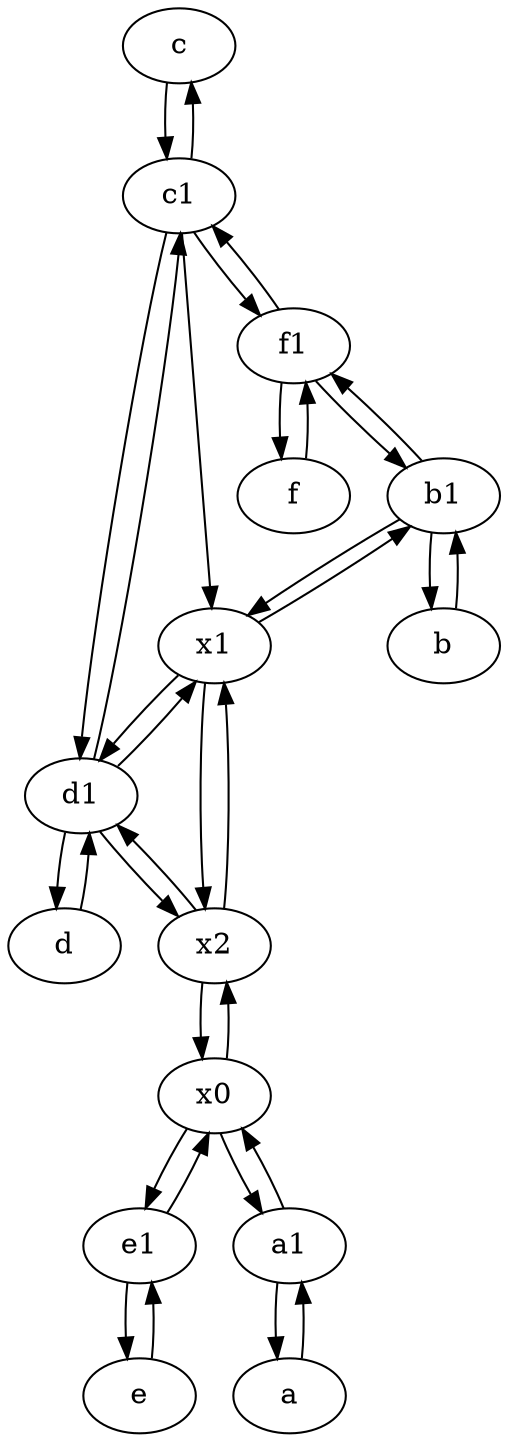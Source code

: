 digraph  {
	c [pos="20,10!"];
	e [pos="30,50!"];
	c1 [pos="30,15!"];
	a [pos="40,10!"];
	f [pos="15,45!"];
	b1 [pos="45,20!"];
	e1 [pos="25,45!"];
	x2;
	d1 [pos="25,30!"];
	a1 [pos="40,15!"];
	b [pos="50,20!"];
	x1;
	f1;
	x0;
	d [pos="20,30!"];
	x2 -> x0;
	x0 -> a1;
	a1 -> x0;
	d1 -> d;
	f -> f1;
	d1 -> c1;
	e1 -> e;
	x2 -> d1;
	x0 -> x2;
	d1 -> x2;
	e -> e1;
	d -> d1;
	f1 -> c1;
	e1 -> x0;
	x1 -> d1;
	d1 -> x1;
	c1 -> d1;
	b -> b1;
	a1 -> a;
	c1 -> c;
	b1 -> b;
	a -> a1;
	x1 -> b1;
	x1 -> x2;
	c -> c1;
	x2 -> x1;
	f1 -> f;
	f1 -> b1;
	c1 -> f1;
	c1 -> x1;
	x0 -> e1;
	b1 -> x1;
	b1 -> f1;

	}
